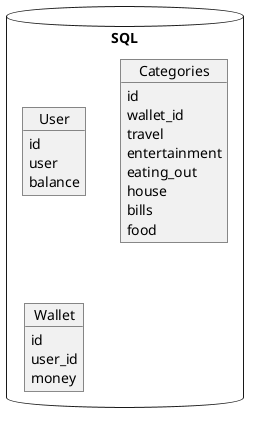 @startuml
database "SQL" {
  object User {
	id
	user
	balance
  }
  object Categories {
	id
	wallet_id
	travel
	entertainment
	eating_out
	house
	bills
	food
  }
  object Wallet {
    id
    user_id
    money
  }
}
@enduml